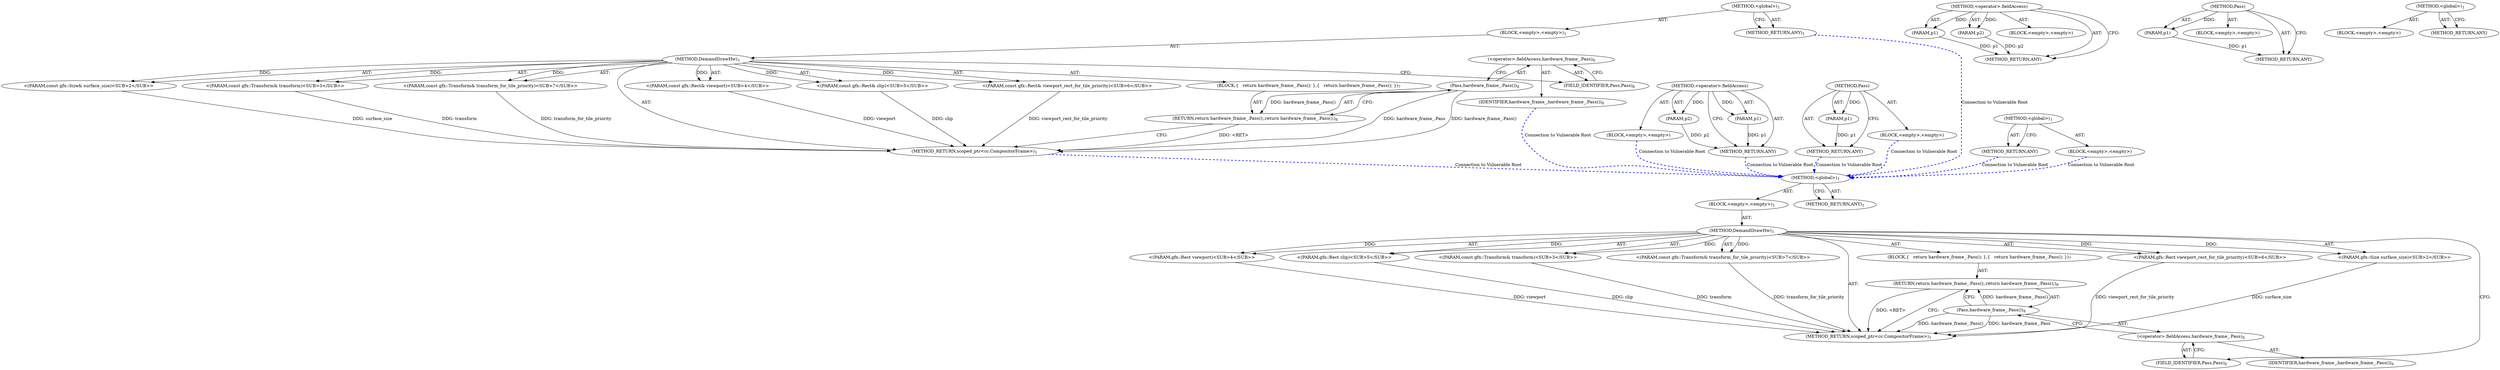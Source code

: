 digraph "&lt;global&gt;" {
vulnerable_6 [label=<(METHOD,&lt;global&gt;)<SUB>1</SUB>>];
vulnerable_7 [label=<(BLOCK,&lt;empty&gt;,&lt;empty&gt;)<SUB>1</SUB>>];
vulnerable_8 [label=<(METHOD,DemandDrawHw)<SUB>1</SUB>>];
vulnerable_9 [label="<(PARAM,gfx::Size surface_size)<SUB>2</SUB>>"];
vulnerable_10 [label="<(PARAM,const gfx::Transform&amp; transform)<SUB>3</SUB>>"];
vulnerable_11 [label="<(PARAM,gfx::Rect viewport)<SUB>4</SUB>>"];
vulnerable_12 [label="<(PARAM,gfx::Rect clip)<SUB>5</SUB>>"];
vulnerable_13 [label="<(PARAM,gfx::Rect viewport_rect_for_tile_priority)<SUB>6</SUB>>"];
vulnerable_14 [label="<(PARAM,const gfx::Transform&amp; transform_for_tile_priority)<SUB>7</SUB>>"];
vulnerable_15 [label=<(BLOCK,{
   return hardware_frame_.Pass();
 },{
   return hardware_frame_.Pass();
 })<SUB>7</SUB>>];
vulnerable_16 [label=<(RETURN,return hardware_frame_.Pass();,return hardware_frame_.Pass();)<SUB>8</SUB>>];
vulnerable_17 [label=<(Pass,hardware_frame_.Pass())<SUB>8</SUB>>];
vulnerable_18 [label=<(&lt;operator&gt;.fieldAccess,hardware_frame_.Pass)<SUB>8</SUB>>];
vulnerable_19 [label=<(IDENTIFIER,hardware_frame_,hardware_frame_.Pass())<SUB>8</SUB>>];
vulnerable_20 [label=<(FIELD_IDENTIFIER,Pass,Pass)<SUB>8</SUB>>];
vulnerable_21 [label=<(METHOD_RETURN,scoped_ptr&lt;cc.CompositorFrame&gt;)<SUB>1</SUB>>];
vulnerable_23 [label=<(METHOD_RETURN,ANY)<SUB>1</SUB>>];
vulnerable_48 [label=<(METHOD,&lt;operator&gt;.fieldAccess)>];
vulnerable_49 [label=<(PARAM,p1)>];
vulnerable_50 [label=<(PARAM,p2)>];
vulnerable_51 [label=<(BLOCK,&lt;empty&gt;,&lt;empty&gt;)>];
vulnerable_52 [label=<(METHOD_RETURN,ANY)>];
vulnerable_44 [label=<(METHOD,Pass)>];
vulnerable_45 [label=<(PARAM,p1)>];
vulnerable_46 [label=<(BLOCK,&lt;empty&gt;,&lt;empty&gt;)>];
vulnerable_47 [label=<(METHOD_RETURN,ANY)>];
vulnerable_38 [label=<(METHOD,&lt;global&gt;)<SUB>1</SUB>>];
vulnerable_39 [label=<(BLOCK,&lt;empty&gt;,&lt;empty&gt;)>];
vulnerable_40 [label=<(METHOD_RETURN,ANY)>];
fixed_6 [label=<(METHOD,&lt;global&gt;)<SUB>1</SUB>>];
fixed_7 [label=<(BLOCK,&lt;empty&gt;,&lt;empty&gt;)<SUB>1</SUB>>];
fixed_8 [label=<(METHOD,DemandDrawHw)<SUB>1</SUB>>];
fixed_9 [label="<(PARAM,const gfx::Size&amp; surface_size)<SUB>2</SUB>>"];
fixed_10 [label="<(PARAM,const gfx::Transform&amp; transform)<SUB>3</SUB>>"];
fixed_11 [label="<(PARAM,const gfx::Rect&amp; viewport)<SUB>4</SUB>>"];
fixed_12 [label="<(PARAM,const gfx::Rect&amp; clip)<SUB>5</SUB>>"];
fixed_13 [label="<(PARAM,const gfx::Rect&amp; viewport_rect_for_tile_priority)<SUB>6</SUB>>"];
fixed_14 [label="<(PARAM,const gfx::Transform&amp; transform_for_tile_priority)<SUB>7</SUB>>"];
fixed_15 [label=<(BLOCK,{
   return hardware_frame_.Pass();
 },{
   return hardware_frame_.Pass();
 })<SUB>7</SUB>>];
fixed_16 [label=<(RETURN,return hardware_frame_.Pass();,return hardware_frame_.Pass();)<SUB>8</SUB>>];
fixed_17 [label=<(Pass,hardware_frame_.Pass())<SUB>8</SUB>>];
fixed_18 [label=<(&lt;operator&gt;.fieldAccess,hardware_frame_.Pass)<SUB>8</SUB>>];
fixed_19 [label=<(IDENTIFIER,hardware_frame_,hardware_frame_.Pass())<SUB>8</SUB>>];
fixed_20 [label=<(FIELD_IDENTIFIER,Pass,Pass)<SUB>8</SUB>>];
fixed_21 [label=<(METHOD_RETURN,scoped_ptr&lt;cc.CompositorFrame&gt;)<SUB>1</SUB>>];
fixed_23 [label=<(METHOD_RETURN,ANY)<SUB>1</SUB>>];
fixed_48 [label=<(METHOD,&lt;operator&gt;.fieldAccess)>];
fixed_49 [label=<(PARAM,p1)>];
fixed_50 [label=<(PARAM,p2)>];
fixed_51 [label=<(BLOCK,&lt;empty&gt;,&lt;empty&gt;)>];
fixed_52 [label=<(METHOD_RETURN,ANY)>];
fixed_44 [label=<(METHOD,Pass)>];
fixed_45 [label=<(PARAM,p1)>];
fixed_46 [label=<(BLOCK,&lt;empty&gt;,&lt;empty&gt;)>];
fixed_47 [label=<(METHOD_RETURN,ANY)>];
fixed_38 [label=<(METHOD,&lt;global&gt;)<SUB>1</SUB>>];
fixed_39 [label=<(BLOCK,&lt;empty&gt;,&lt;empty&gt;)>];
fixed_40 [label=<(METHOD_RETURN,ANY)>];
vulnerable_6 -> vulnerable_7  [key=0, label="AST: "];
vulnerable_6 -> vulnerable_23  [key=0, label="AST: "];
vulnerable_6 -> vulnerable_23  [key=1, label="CFG: "];
vulnerable_7 -> vulnerable_8  [key=0, label="AST: "];
vulnerable_8 -> vulnerable_9  [key=0, label="AST: "];
vulnerable_8 -> vulnerable_9  [key=1, label="DDG: "];
vulnerable_8 -> vulnerable_10  [key=0, label="AST: "];
vulnerable_8 -> vulnerable_10  [key=1, label="DDG: "];
vulnerable_8 -> vulnerable_11  [key=0, label="AST: "];
vulnerable_8 -> vulnerable_11  [key=1, label="DDG: "];
vulnerable_8 -> vulnerable_12  [key=0, label="AST: "];
vulnerable_8 -> vulnerable_12  [key=1, label="DDG: "];
vulnerable_8 -> vulnerable_13  [key=0, label="AST: "];
vulnerable_8 -> vulnerable_13  [key=1, label="DDG: "];
vulnerable_8 -> vulnerable_14  [key=0, label="AST: "];
vulnerable_8 -> vulnerable_14  [key=1, label="DDG: "];
vulnerable_8 -> vulnerable_15  [key=0, label="AST: "];
vulnerable_8 -> vulnerable_21  [key=0, label="AST: "];
vulnerable_8 -> vulnerable_20  [key=0, label="CFG: "];
vulnerable_9 -> vulnerable_21  [key=0, label="DDG: surface_size"];
vulnerable_10 -> vulnerable_21  [key=0, label="DDG: transform"];
vulnerable_11 -> vulnerable_21  [key=0, label="DDG: viewport"];
vulnerable_12 -> vulnerable_21  [key=0, label="DDG: clip"];
vulnerable_13 -> vulnerable_21  [key=0, label="DDG: viewport_rect_for_tile_priority"];
vulnerable_14 -> vulnerable_21  [key=0, label="DDG: transform_for_tile_priority"];
vulnerable_15 -> vulnerable_16  [key=0, label="AST: "];
vulnerable_16 -> vulnerable_17  [key=0, label="AST: "];
vulnerable_16 -> vulnerable_21  [key=0, label="CFG: "];
vulnerable_16 -> vulnerable_21  [key=1, label="DDG: &lt;RET&gt;"];
vulnerable_17 -> vulnerable_18  [key=0, label="AST: "];
vulnerable_17 -> vulnerable_16  [key=0, label="CFG: "];
vulnerable_17 -> vulnerable_16  [key=1, label="DDG: hardware_frame_.Pass()"];
vulnerable_17 -> vulnerable_21  [key=0, label="DDG: hardware_frame_.Pass"];
vulnerable_17 -> vulnerable_21  [key=1, label="DDG: hardware_frame_.Pass()"];
vulnerable_18 -> vulnerable_19  [key=0, label="AST: "];
vulnerable_18 -> vulnerable_20  [key=0, label="AST: "];
vulnerable_18 -> vulnerable_17  [key=0, label="CFG: "];
vulnerable_20 -> vulnerable_18  [key=0, label="CFG: "];
vulnerable_48 -> vulnerable_49  [key=0, label="AST: "];
vulnerable_48 -> vulnerable_49  [key=1, label="DDG: "];
vulnerable_48 -> vulnerable_51  [key=0, label="AST: "];
vulnerable_48 -> vulnerable_50  [key=0, label="AST: "];
vulnerable_48 -> vulnerable_50  [key=1, label="DDG: "];
vulnerable_48 -> vulnerable_52  [key=0, label="AST: "];
vulnerable_48 -> vulnerable_52  [key=1, label="CFG: "];
vulnerable_49 -> vulnerable_52  [key=0, label="DDG: p1"];
vulnerable_50 -> vulnerable_52  [key=0, label="DDG: p2"];
vulnerable_44 -> vulnerable_45  [key=0, label="AST: "];
vulnerable_44 -> vulnerable_45  [key=1, label="DDG: "];
vulnerable_44 -> vulnerable_46  [key=0, label="AST: "];
vulnerable_44 -> vulnerable_47  [key=0, label="AST: "];
vulnerable_44 -> vulnerable_47  [key=1, label="CFG: "];
vulnerable_45 -> vulnerable_47  [key=0, label="DDG: p1"];
vulnerable_38 -> vulnerable_39  [key=0, label="AST: "];
vulnerable_38 -> vulnerable_40  [key=0, label="AST: "];
vulnerable_38 -> vulnerable_40  [key=1, label="CFG: "];
fixed_6 -> fixed_7  [key=0, label="AST: "];
fixed_6 -> fixed_23  [key=0, label="AST: "];
fixed_6 -> fixed_23  [key=1, label="CFG: "];
fixed_7 -> fixed_8  [key=0, label="AST: "];
fixed_8 -> fixed_9  [key=0, label="AST: "];
fixed_8 -> fixed_9  [key=1, label="DDG: "];
fixed_8 -> fixed_10  [key=0, label="AST: "];
fixed_8 -> fixed_10  [key=1, label="DDG: "];
fixed_8 -> fixed_11  [key=0, label="AST: "];
fixed_8 -> fixed_11  [key=1, label="DDG: "];
fixed_8 -> fixed_12  [key=0, label="AST: "];
fixed_8 -> fixed_12  [key=1, label="DDG: "];
fixed_8 -> fixed_13  [key=0, label="AST: "];
fixed_8 -> fixed_13  [key=1, label="DDG: "];
fixed_8 -> fixed_14  [key=0, label="AST: "];
fixed_8 -> fixed_14  [key=1, label="DDG: "];
fixed_8 -> fixed_15  [key=0, label="AST: "];
fixed_8 -> fixed_21  [key=0, label="AST: "];
fixed_8 -> fixed_20  [key=0, label="CFG: "];
fixed_9 -> fixed_21  [key=0, label="DDG: surface_size"];
fixed_10 -> fixed_21  [key=0, label="DDG: transform"];
fixed_11 -> fixed_21  [key=0, label="DDG: viewport"];
fixed_12 -> fixed_21  [key=0, label="DDG: clip"];
fixed_13 -> fixed_21  [key=0, label="DDG: viewport_rect_for_tile_priority"];
fixed_14 -> fixed_21  [key=0, label="DDG: transform_for_tile_priority"];
fixed_15 -> fixed_16  [key=0, label="AST: "];
fixed_16 -> fixed_17  [key=0, label="AST: "];
fixed_16 -> fixed_21  [key=0, label="CFG: "];
fixed_16 -> fixed_21  [key=1, label="DDG: &lt;RET&gt;"];
fixed_17 -> fixed_18  [key=0, label="AST: "];
fixed_17 -> fixed_16  [key=0, label="CFG: "];
fixed_17 -> fixed_16  [key=1, label="DDG: hardware_frame_.Pass()"];
fixed_17 -> fixed_21  [key=0, label="DDG: hardware_frame_.Pass"];
fixed_17 -> fixed_21  [key=1, label="DDG: hardware_frame_.Pass()"];
fixed_18 -> fixed_19  [key=0, label="AST: "];
fixed_18 -> fixed_20  [key=0, label="AST: "];
fixed_18 -> fixed_17  [key=0, label="CFG: "];
fixed_19 -> vulnerable_6  [color=blue, key=0, label="Connection to Vulnerable Root", penwidth="2.0", style=dashed];
fixed_20 -> fixed_18  [key=0, label="CFG: "];
fixed_21 -> vulnerable_6  [color=blue, key=0, label="Connection to Vulnerable Root", penwidth="2.0", style=dashed];
fixed_23 -> vulnerable_6  [color=blue, key=0, label="Connection to Vulnerable Root", penwidth="2.0", style=dashed];
fixed_48 -> fixed_49  [key=0, label="AST: "];
fixed_48 -> fixed_49  [key=1, label="DDG: "];
fixed_48 -> fixed_51  [key=0, label="AST: "];
fixed_48 -> fixed_50  [key=0, label="AST: "];
fixed_48 -> fixed_50  [key=1, label="DDG: "];
fixed_48 -> fixed_52  [key=0, label="AST: "];
fixed_48 -> fixed_52  [key=1, label="CFG: "];
fixed_49 -> fixed_52  [key=0, label="DDG: p1"];
fixed_50 -> fixed_52  [key=0, label="DDG: p2"];
fixed_51 -> vulnerable_6  [color=blue, key=0, label="Connection to Vulnerable Root", penwidth="2.0", style=dashed];
fixed_52 -> vulnerable_6  [color=blue, key=0, label="Connection to Vulnerable Root", penwidth="2.0", style=dashed];
fixed_44 -> fixed_45  [key=0, label="AST: "];
fixed_44 -> fixed_45  [key=1, label="DDG: "];
fixed_44 -> fixed_46  [key=0, label="AST: "];
fixed_44 -> fixed_47  [key=0, label="AST: "];
fixed_44 -> fixed_47  [key=1, label="CFG: "];
fixed_45 -> fixed_47  [key=0, label="DDG: p1"];
fixed_46 -> vulnerable_6  [color=blue, key=0, label="Connection to Vulnerable Root", penwidth="2.0", style=dashed];
fixed_47 -> vulnerable_6  [color=blue, key=0, label="Connection to Vulnerable Root", penwidth="2.0", style=dashed];
fixed_38 -> fixed_39  [key=0, label="AST: "];
fixed_38 -> fixed_40  [key=0, label="AST: "];
fixed_38 -> fixed_40  [key=1, label="CFG: "];
fixed_39 -> vulnerable_6  [color=blue, key=0, label="Connection to Vulnerable Root", penwidth="2.0", style=dashed];
fixed_40 -> vulnerable_6  [color=blue, key=0, label="Connection to Vulnerable Root", penwidth="2.0", style=dashed];
}
